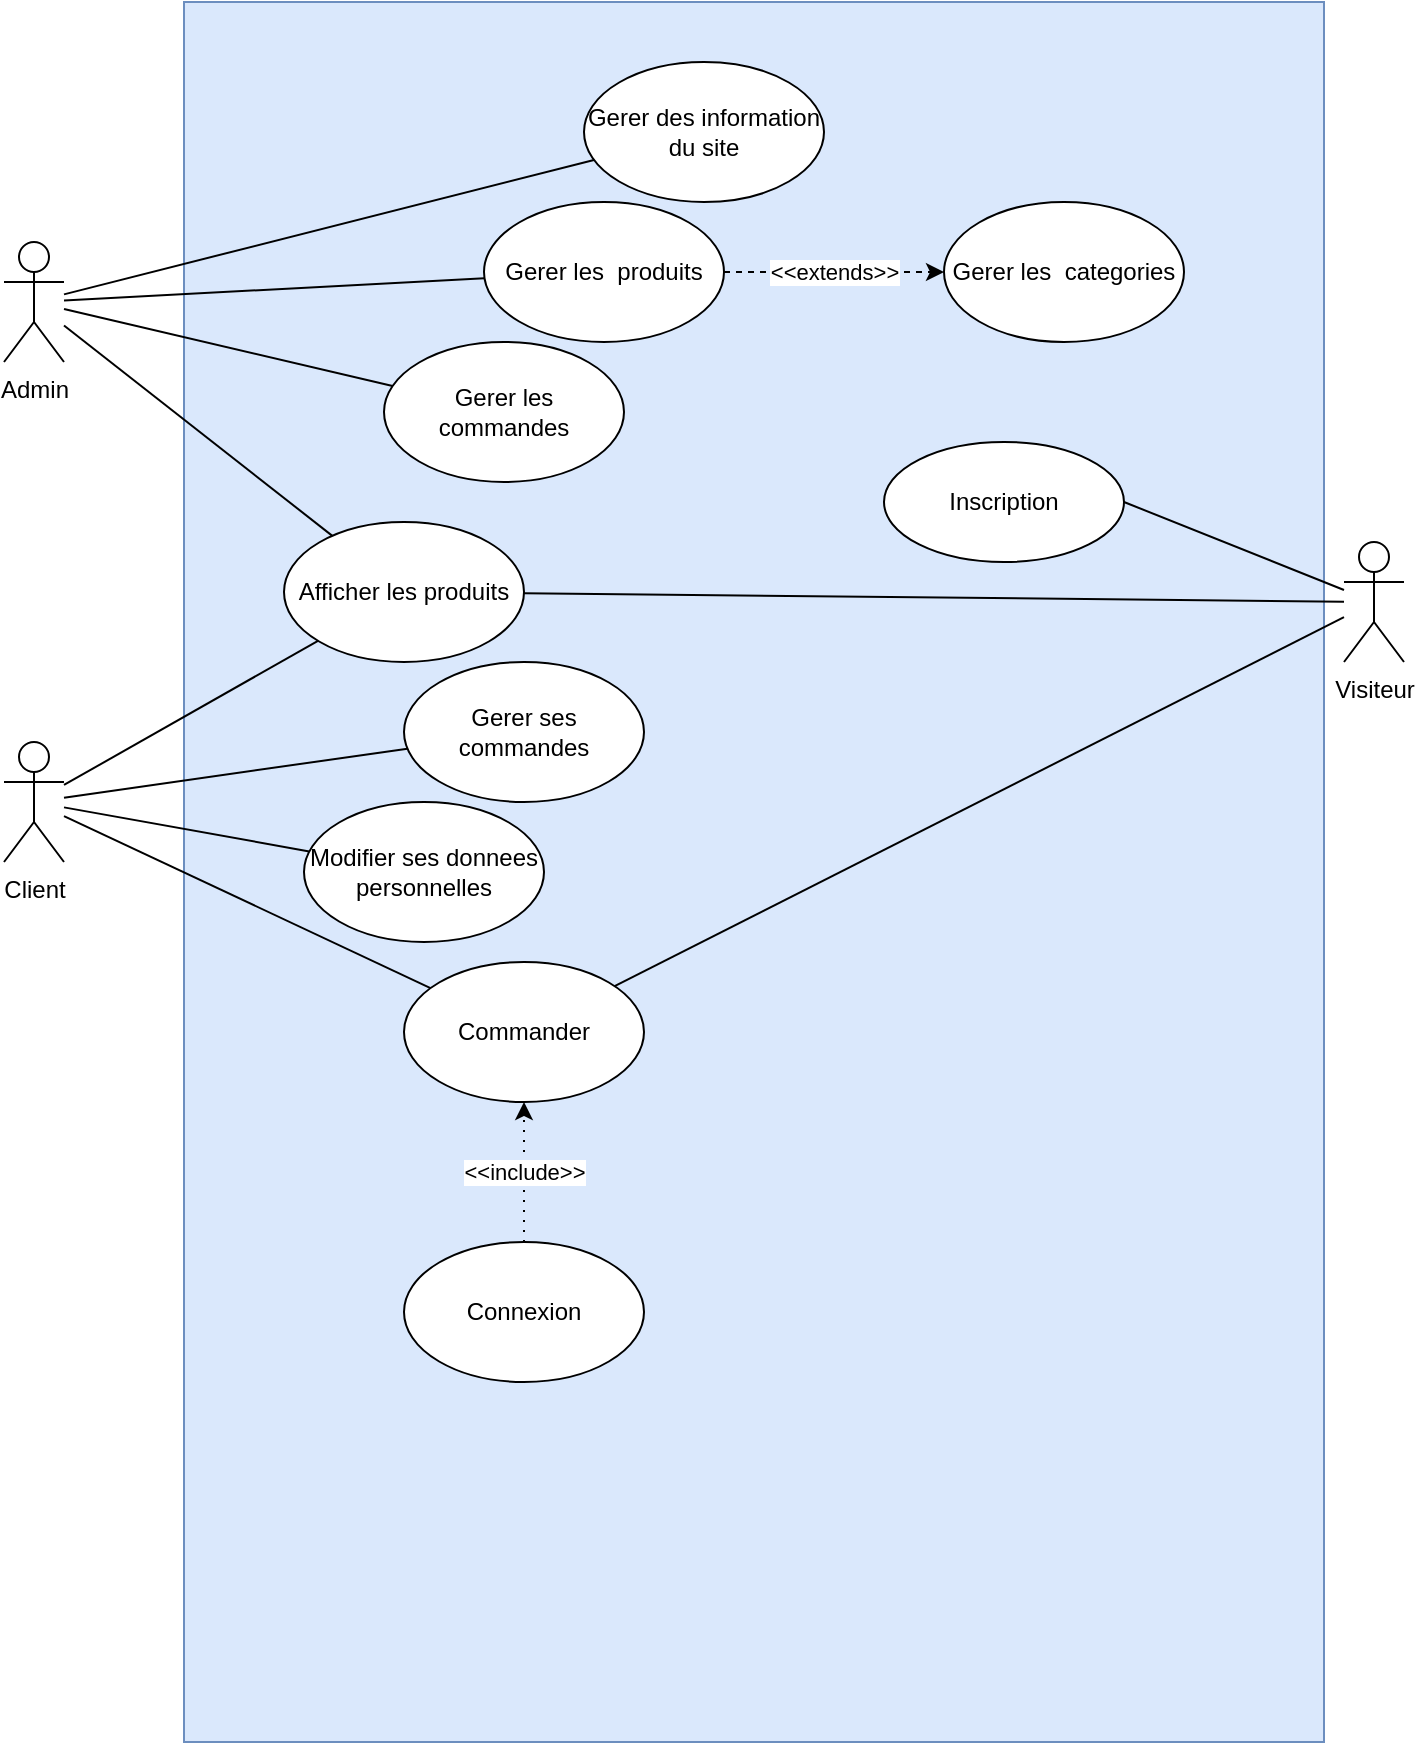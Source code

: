 <mxfile version="23.1.5" type="github">
  <diagram name="Page-1" id="l8eHwiuaROmiQeQfSrkI">
    <mxGraphModel dx="1114" dy="1676" grid="1" gridSize="10" guides="1" tooltips="1" connect="1" arrows="1" fold="1" page="1" pageScale="1" pageWidth="850" pageHeight="1100" math="0" shadow="0">
      <root>
        <mxCell id="0" />
        <mxCell id="1" parent="0" />
        <mxCell id="AnWLxpFsmdjOpDhi5G_N-1" value="" style="whiteSpace=wrap;html=1;fillColor=#dae8fc;strokeColor=#6c8ebf;" vertex="1" parent="1">
          <mxGeometry x="160" y="-760" width="570" height="870" as="geometry" />
        </mxCell>
        <mxCell id="AnWLxpFsmdjOpDhi5G_N-13" style="rounded=0;orthogonalLoop=1;jettySize=auto;html=1;strokeColor=default;endArrow=none;endFill=0;" edge="1" parent="1" source="AnWLxpFsmdjOpDhi5G_N-2" target="AnWLxpFsmdjOpDhi5G_N-11">
          <mxGeometry relative="1" as="geometry" />
        </mxCell>
        <mxCell id="AnWLxpFsmdjOpDhi5G_N-22" style="rounded=0;orthogonalLoop=1;jettySize=auto;html=1;endArrow=none;endFill=0;" edge="1" parent="1" source="AnWLxpFsmdjOpDhi5G_N-2" target="AnWLxpFsmdjOpDhi5G_N-18">
          <mxGeometry relative="1" as="geometry" />
        </mxCell>
        <mxCell id="AnWLxpFsmdjOpDhi5G_N-23" style="rounded=0;orthogonalLoop=1;jettySize=auto;html=1;endArrow=none;endFill=0;" edge="1" parent="1" source="AnWLxpFsmdjOpDhi5G_N-2" target="AnWLxpFsmdjOpDhi5G_N-17">
          <mxGeometry relative="1" as="geometry" />
        </mxCell>
        <mxCell id="AnWLxpFsmdjOpDhi5G_N-24" style="rounded=0;orthogonalLoop=1;jettySize=auto;html=1;endArrow=none;endFill=0;" edge="1" parent="1" source="AnWLxpFsmdjOpDhi5G_N-2" target="AnWLxpFsmdjOpDhi5G_N-19">
          <mxGeometry relative="1" as="geometry" />
        </mxCell>
        <mxCell id="AnWLxpFsmdjOpDhi5G_N-2" value="Admin&lt;div&gt;&lt;br/&gt;&lt;/div&gt;" style="shape=umlActor;verticalLabelPosition=bottom;verticalAlign=top;html=1;outlineConnect=0;" vertex="1" parent="1">
          <mxGeometry x="70" y="-640" width="30" height="60" as="geometry" />
        </mxCell>
        <mxCell id="AnWLxpFsmdjOpDhi5G_N-27" style="rounded=0;orthogonalLoop=1;jettySize=auto;html=1;endArrow=none;endFill=0;" edge="1" parent="1" source="AnWLxpFsmdjOpDhi5G_N-7" target="AnWLxpFsmdjOpDhi5G_N-19">
          <mxGeometry relative="1" as="geometry" />
        </mxCell>
        <mxCell id="AnWLxpFsmdjOpDhi5G_N-30" style="rounded=0;orthogonalLoop=1;jettySize=auto;html=1;endArrow=none;endFill=0;" edge="1" parent="1" source="AnWLxpFsmdjOpDhi5G_N-7" target="AnWLxpFsmdjOpDhi5G_N-28">
          <mxGeometry relative="1" as="geometry" />
        </mxCell>
        <mxCell id="AnWLxpFsmdjOpDhi5G_N-31" style="rounded=0;orthogonalLoop=1;jettySize=auto;html=1;endArrow=none;endFill=0;" edge="1" parent="1" source="AnWLxpFsmdjOpDhi5G_N-7" target="AnWLxpFsmdjOpDhi5G_N-29">
          <mxGeometry relative="1" as="geometry" />
        </mxCell>
        <mxCell id="AnWLxpFsmdjOpDhi5G_N-33" style="rounded=0;orthogonalLoop=1;jettySize=auto;html=1;endArrow=none;endFill=0;" edge="1" parent="1" source="AnWLxpFsmdjOpDhi5G_N-7" target="AnWLxpFsmdjOpDhi5G_N-32">
          <mxGeometry relative="1" as="geometry" />
        </mxCell>
        <mxCell id="AnWLxpFsmdjOpDhi5G_N-7" value="Client&lt;div&gt;&lt;br/&gt;&lt;/div&gt;" style="shape=umlActor;verticalLabelPosition=bottom;verticalAlign=top;html=1;outlineConnect=0;" vertex="1" parent="1">
          <mxGeometry x="70" y="-390" width="30" height="60" as="geometry" />
        </mxCell>
        <mxCell id="AnWLxpFsmdjOpDhi5G_N-16" style="rounded=0;orthogonalLoop=1;jettySize=auto;html=1;entryX=1;entryY=0.5;entryDx=0;entryDy=0;endArrow=none;endFill=0;" edge="1" parent="1" source="AnWLxpFsmdjOpDhi5G_N-8" target="AnWLxpFsmdjOpDhi5G_N-14">
          <mxGeometry relative="1" as="geometry" />
        </mxCell>
        <mxCell id="AnWLxpFsmdjOpDhi5G_N-26" style="rounded=0;orthogonalLoop=1;jettySize=auto;html=1;endArrow=none;endFill=0;" edge="1" parent="1" source="AnWLxpFsmdjOpDhi5G_N-8" target="AnWLxpFsmdjOpDhi5G_N-19">
          <mxGeometry relative="1" as="geometry" />
        </mxCell>
        <mxCell id="AnWLxpFsmdjOpDhi5G_N-39" style="rounded=0;orthogonalLoop=1;jettySize=auto;html=1;endArrow=none;endFill=0;" edge="1" parent="1" source="AnWLxpFsmdjOpDhi5G_N-8" target="AnWLxpFsmdjOpDhi5G_N-32">
          <mxGeometry relative="1" as="geometry" />
        </mxCell>
        <mxCell id="AnWLxpFsmdjOpDhi5G_N-8" value="Visiteur&lt;div&gt;&lt;br/&gt;&lt;/div&gt;" style="shape=umlActor;verticalLabelPosition=bottom;verticalAlign=top;html=1;outlineConnect=0;" vertex="1" parent="1">
          <mxGeometry x="740" y="-490" width="30" height="60" as="geometry" />
        </mxCell>
        <mxCell id="AnWLxpFsmdjOpDhi5G_N-11" value="Gerer des information du site" style="ellipse;whiteSpace=wrap;html=1;" vertex="1" parent="1">
          <mxGeometry x="360" y="-730" width="120" height="70" as="geometry" />
        </mxCell>
        <mxCell id="AnWLxpFsmdjOpDhi5G_N-14" value="Inscription" style="ellipse;whiteSpace=wrap;html=1;" vertex="1" parent="1">
          <mxGeometry x="510" y="-540" width="120" height="60" as="geometry" />
        </mxCell>
        <mxCell id="AnWLxpFsmdjOpDhi5G_N-17" value="Gerer les commandes" style="ellipse;whiteSpace=wrap;html=1;" vertex="1" parent="1">
          <mxGeometry x="260" y="-590" width="120" height="70" as="geometry" />
        </mxCell>
        <mxCell id="AnWLxpFsmdjOpDhi5G_N-25" value="&amp;lt;&amp;lt;extends&amp;gt;&amp;gt;" style="edgeStyle=orthogonalEdgeStyle;rounded=0;orthogonalLoop=1;jettySize=auto;html=1;entryX=0;entryY=0.5;entryDx=0;entryDy=0;dashed=1;" edge="1" parent="1" source="AnWLxpFsmdjOpDhi5G_N-18" target="AnWLxpFsmdjOpDhi5G_N-20">
          <mxGeometry relative="1" as="geometry" />
        </mxCell>
        <mxCell id="AnWLxpFsmdjOpDhi5G_N-18" value="Gerer les&amp;nbsp; produits" style="ellipse;whiteSpace=wrap;html=1;" vertex="1" parent="1">
          <mxGeometry x="310" y="-660" width="120" height="70" as="geometry" />
        </mxCell>
        <mxCell id="AnWLxpFsmdjOpDhi5G_N-19" value="Afficher les produits" style="ellipse;whiteSpace=wrap;html=1;" vertex="1" parent="1">
          <mxGeometry x="210" y="-500" width="120" height="70" as="geometry" />
        </mxCell>
        <mxCell id="AnWLxpFsmdjOpDhi5G_N-20" value="Gerer les&amp;nbsp; categories" style="ellipse;whiteSpace=wrap;html=1;" vertex="1" parent="1">
          <mxGeometry x="540" y="-660" width="120" height="70" as="geometry" />
        </mxCell>
        <mxCell id="AnWLxpFsmdjOpDhi5G_N-28" value="Gerer ses commandes" style="ellipse;whiteSpace=wrap;html=1;" vertex="1" parent="1">
          <mxGeometry x="270" y="-430" width="120" height="70" as="geometry" />
        </mxCell>
        <mxCell id="AnWLxpFsmdjOpDhi5G_N-29" value="Modifier ses donnees personnelles" style="ellipse;whiteSpace=wrap;html=1;" vertex="1" parent="1">
          <mxGeometry x="220" y="-360" width="120" height="70" as="geometry" />
        </mxCell>
        <mxCell id="AnWLxpFsmdjOpDhi5G_N-32" value="Commander" style="ellipse;whiteSpace=wrap;html=1;" vertex="1" parent="1">
          <mxGeometry x="270" y="-280" width="120" height="70" as="geometry" />
        </mxCell>
        <mxCell id="AnWLxpFsmdjOpDhi5G_N-37" style="edgeStyle=orthogonalEdgeStyle;rounded=0;orthogonalLoop=1;jettySize=auto;html=1;dashed=1;dashPattern=1 4;" edge="1" parent="1" source="AnWLxpFsmdjOpDhi5G_N-34" target="AnWLxpFsmdjOpDhi5G_N-32">
          <mxGeometry relative="1" as="geometry" />
        </mxCell>
        <mxCell id="AnWLxpFsmdjOpDhi5G_N-38" value="&amp;lt;&amp;lt;include&amp;gt;&amp;gt;" style="edgeLabel;html=1;align=center;verticalAlign=middle;resizable=0;points=[];" vertex="1" connectable="0" parent="AnWLxpFsmdjOpDhi5G_N-37">
          <mxGeometry relative="1" as="geometry">
            <mxPoint as="offset" />
          </mxGeometry>
        </mxCell>
        <mxCell id="AnWLxpFsmdjOpDhi5G_N-34" value="Connexion" style="ellipse;whiteSpace=wrap;html=1;" vertex="1" parent="1">
          <mxGeometry x="270" y="-140" width="120" height="70" as="geometry" />
        </mxCell>
      </root>
    </mxGraphModel>
  </diagram>
</mxfile>

